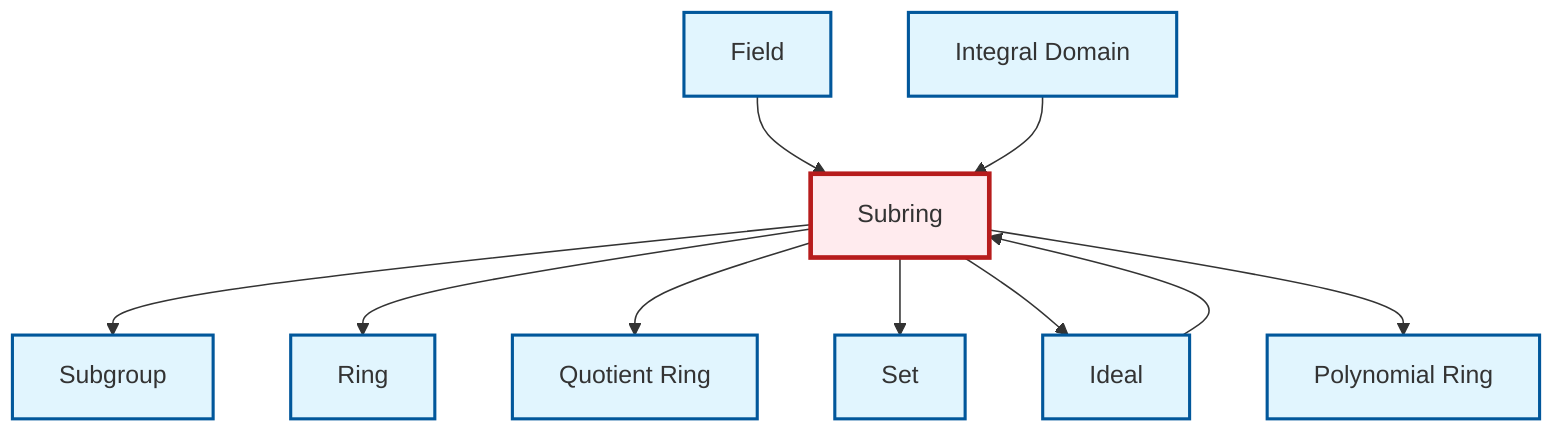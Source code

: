 graph TD
    classDef definition fill:#e1f5fe,stroke:#01579b,stroke-width:2px
    classDef theorem fill:#f3e5f5,stroke:#4a148c,stroke-width:2px
    classDef axiom fill:#fff3e0,stroke:#e65100,stroke-width:2px
    classDef example fill:#e8f5e9,stroke:#1b5e20,stroke-width:2px
    classDef current fill:#ffebee,stroke:#b71c1c,stroke-width:3px
    def-field["Field"]:::definition
    def-polynomial-ring["Polynomial Ring"]:::definition
    def-quotient-ring["Quotient Ring"]:::definition
    def-subring["Subring"]:::definition
    def-ring["Ring"]:::definition
    def-set["Set"]:::definition
    def-ideal["Ideal"]:::definition
    def-subgroup["Subgroup"]:::definition
    def-integral-domain["Integral Domain"]:::definition
    def-subring --> def-subgroup
    def-subring --> def-ring
    def-subring --> def-quotient-ring
    def-field --> def-subring
    def-integral-domain --> def-subring
    def-subring --> def-set
    def-ideal --> def-subring
    def-subring --> def-ideal
    def-subring --> def-polynomial-ring
    class def-subring current